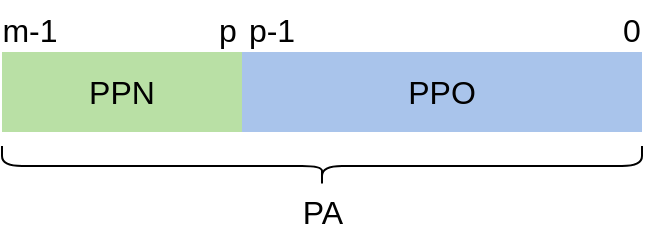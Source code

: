 <mxfile version="20.8.16" type="device"><diagram name="第 1 页" id="SdgXJDDPdAa4ilUEJI-S"><mxGraphModel dx="1098" dy="748" grid="1" gridSize="10" guides="1" tooltips="1" connect="1" arrows="1" fold="1" page="1" pageScale="1" pageWidth="1169" pageHeight="827" math="0" shadow="0"><root><mxCell id="0"/><mxCell id="1" parent="0"/><mxCell id="1O11MQmK8KUhBtvU-RAu-1" value="PPN" style="rounded=0;whiteSpace=wrap;html=1;fillColor=#B9E0A5;gradientColor=none;strokeColor=none;fontSize=16;" vertex="1" parent="1"><mxGeometry x="440" y="120" width="120" height="40" as="geometry"/></mxCell><mxCell id="1O11MQmK8KUhBtvU-RAu-2" value="PPO" style="rounded=0;whiteSpace=wrap;html=1;fillColor=#A9C4EB;gradientColor=none;strokeColor=none;fontSize=16;" vertex="1" parent="1"><mxGeometry x="560" y="120" width="200" height="40" as="geometry"/></mxCell><mxCell id="1O11MQmK8KUhBtvU-RAu-7" value="" style="shape=curlyBracket;whiteSpace=wrap;html=1;rounded=1;flipH=1;labelPosition=right;verticalLabelPosition=middle;align=left;verticalAlign=middle;fontSize=16;fillColor=#A9C4EB;gradientColor=none;direction=north;strokeWidth=1;" vertex="1" parent="1"><mxGeometry x="440" y="167" width="320" height="20" as="geometry"/></mxCell><mxCell id="1O11MQmK8KUhBtvU-RAu-8" value="PA" style="text;html=1;strokeColor=none;fillColor=none;align=center;verticalAlign=middle;whiteSpace=wrap;rounded=0;fontSize=16;" vertex="1" parent="1"><mxGeometry x="583" y="185" width="35" height="30" as="geometry"/></mxCell><mxCell id="1O11MQmK8KUhBtvU-RAu-9" value="0" style="text;html=1;strokeColor=none;fillColor=none;align=center;verticalAlign=middle;whiteSpace=wrap;rounded=0;fontSize=16;fontStyle=0" vertex="1" parent="1"><mxGeometry x="740" y="94" width="30" height="30" as="geometry"/></mxCell><mxCell id="1O11MQmK8KUhBtvU-RAu-10" value="m-1" style="text;html=1;strokeColor=none;fillColor=none;align=center;verticalAlign=middle;whiteSpace=wrap;rounded=0;fontSize=16;" vertex="1" parent="1"><mxGeometry x="439" y="94" width="30" height="30" as="geometry"/></mxCell><mxCell id="1O11MQmK8KUhBtvU-RAu-13" value="p-1" style="text;html=1;strokeColor=none;fillColor=none;align=center;verticalAlign=middle;whiteSpace=wrap;rounded=0;fontSize=16;fontStyle=0" vertex="1" parent="1"><mxGeometry x="560" y="94" width="30" height="30" as="geometry"/></mxCell><mxCell id="1O11MQmK8KUhBtvU-RAu-14" value="p" style="text;html=1;strokeColor=none;fillColor=none;align=center;verticalAlign=middle;whiteSpace=wrap;rounded=0;fontSize=16;fontStyle=0" vertex="1" parent="1"><mxGeometry x="538" y="94" width="30" height="30" as="geometry"/></mxCell></root></mxGraphModel></diagram></mxfile>